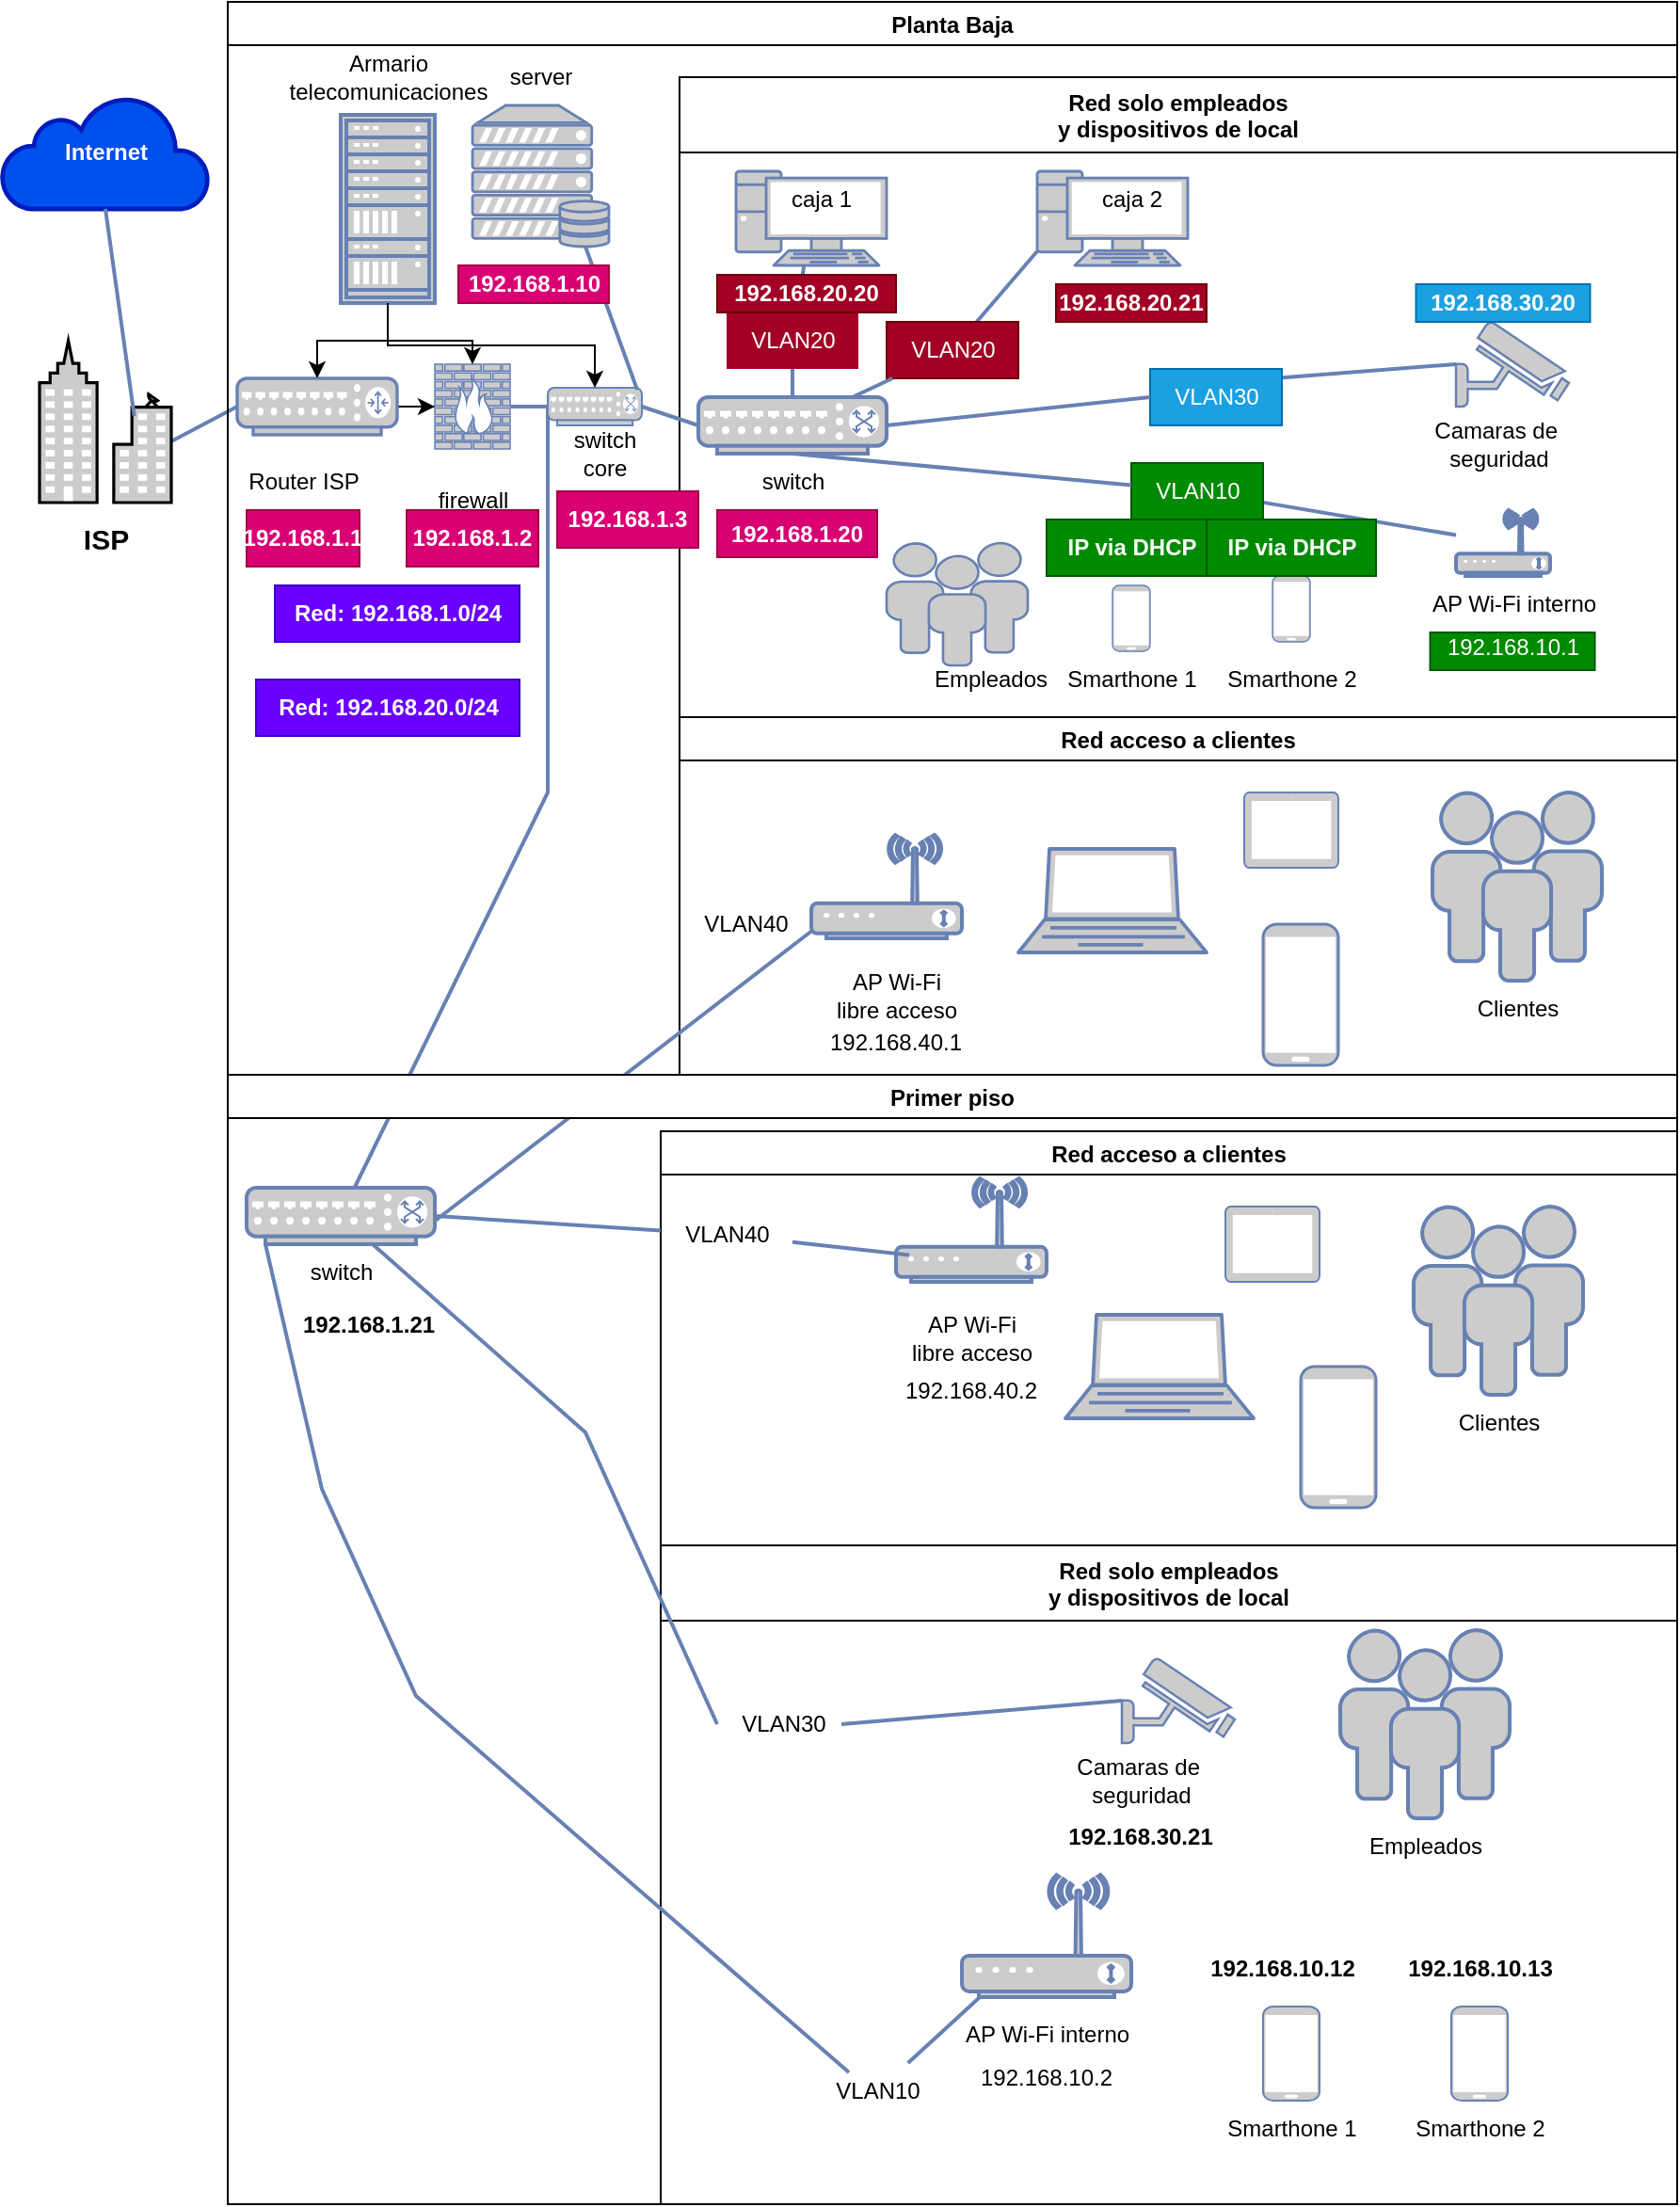 <mxfile version="27.1.4">
  <diagram name="Page-1" id="80d4a630-b321-0f5e-ff81-c5a36ef4752d">
    <mxGraphModel dx="872" dy="1315" grid="1" gridSize="10" guides="1" tooltips="1" connect="1" arrows="1" fold="1" page="1" pageScale="1" pageWidth="1100" pageHeight="850" background="none" math="0" shadow="0">
      <root>
        <mxCell id="0" />
        <mxCell id="1" parent="0" />
        <mxCell id="5c82df7aa0dc6260-24" style="edgeStyle=none;rounded=0;html=1;labelBackgroundColor=none;endArrow=none;strokeColor=#6881B3;strokeWidth=2;fontFamily=Verdana;fontSize=28;fontColor=#0066CC;exitX=0.986;exitY=0.628;exitDx=0;exitDy=0;exitPerimeter=0;entryX=0;entryY=0.5;entryDx=0;entryDy=0;entryPerimeter=0;" parent="1" source="5c82df7aa0dc6260-22" target="ujHQRO3X1-FNZ4XKkL28-7" edge="1">
          <mxGeometry relative="1" as="geometry">
            <mxPoint x="920" y="104" as="targetPoint" />
          </mxGeometry>
        </mxCell>
        <mxCell id="5c82df7aa0dc6260-22" value="" style="fontColor=#0066CC;verticalAlign=top;verticalLabelPosition=bottom;labelPosition=center;align=center;html=1;fillColor=#CCCCCC;strokeColor=#000000;gradientColor=none;gradientDirection=north;strokeWidth=2;shape=mxgraph.networks.business_center;rounded=1;shadow=0;comic=0;labelBackgroundColor=none;" parent="1" vertex="1">
          <mxGeometry x="780" y="50" width="70" height="86" as="geometry" />
        </mxCell>
        <mxCell id="ujHQRO3X1-FNZ4XKkL28-2" value="&lt;b&gt;Internet&lt;/b&gt;" style="html=1;outlineConnect=0;fillColor=#0050ef;strokeColor=#001DBC;gradientDirection=north;strokeWidth=2;shape=mxgraph.networks.cloud;fontColor=#ffffff;" parent="1" vertex="1">
          <mxGeometry x="760" y="-80" width="110" height="60" as="geometry" />
        </mxCell>
        <mxCell id="ujHQRO3X1-FNZ4XKkL28-4" value="&lt;b&gt;ISP&lt;/b&gt;" style="text;html=1;align=center;verticalAlign=middle;resizable=0;points=[];autosize=1;strokeColor=none;fillColor=none;fontSize=15;" parent="1" vertex="1">
          <mxGeometry x="790" y="140" width="50" height="30" as="geometry" />
        </mxCell>
        <mxCell id="ujHQRO3X1-FNZ4XKkL28-6" value="Planta Baja" style="swimlane;" parent="1" vertex="1">
          <mxGeometry x="880" y="-130" width="770" height="1170" as="geometry">
            <mxRectangle x="925" y="10" width="90" height="30" as="alternateBounds" />
          </mxGeometry>
        </mxCell>
        <mxCell id="ujHQRO3X1-FNZ4XKkL28-16" value="" style="edgeStyle=orthogonalEdgeStyle;rounded=0;orthogonalLoop=1;jettySize=auto;html=1;" parent="ujHQRO3X1-FNZ4XKkL28-6" source="ujHQRO3X1-FNZ4XKkL28-7" target="ujHQRO3X1-FNZ4XKkL28-15" edge="1">
          <mxGeometry relative="1" as="geometry" />
        </mxCell>
        <mxCell id="ujHQRO3X1-FNZ4XKkL28-7" value="" style="fontColor=#0066CC;verticalAlign=top;verticalLabelPosition=bottom;labelPosition=center;align=center;html=1;outlineConnect=0;fillColor=#CCCCCC;strokeColor=#6881B3;gradientColor=none;gradientDirection=north;strokeWidth=2;shape=mxgraph.networks.router;" parent="ujHQRO3X1-FNZ4XKkL28-6" vertex="1">
          <mxGeometry x="5" y="200" width="85" height="30" as="geometry" />
        </mxCell>
        <mxCell id="ujHQRO3X1-FNZ4XKkL28-8" value="Router ISP" style="text;html=1;align=center;verticalAlign=middle;resizable=0;points=[];autosize=1;strokeColor=none;fillColor=none;" parent="ujHQRO3X1-FNZ4XKkL28-6" vertex="1">
          <mxGeometry y="240" width="80" height="30" as="geometry" />
        </mxCell>
        <mxCell id="ujHQRO3X1-FNZ4XKkL28-12" value="" style="edgeStyle=orthogonalEdgeStyle;rounded=0;orthogonalLoop=1;jettySize=auto;html=1;" parent="ujHQRO3X1-FNZ4XKkL28-6" source="ujHQRO3X1-FNZ4XKkL28-9" target="ujHQRO3X1-FNZ4XKkL28-7" edge="1">
          <mxGeometry relative="1" as="geometry" />
        </mxCell>
        <mxCell id="ujHQRO3X1-FNZ4XKkL28-9" value="" style="fontColor=#0066CC;verticalAlign=top;verticalLabelPosition=bottom;labelPosition=center;align=center;html=1;outlineConnect=0;fillColor=#CCCCCC;strokeColor=#6881B3;gradientColor=none;gradientDirection=north;strokeWidth=2;shape=mxgraph.networks.rack;" parent="ujHQRO3X1-FNZ4XKkL28-6" vertex="1">
          <mxGeometry x="60" y="60" width="50" height="100" as="geometry" />
        </mxCell>
        <mxCell id="ujHQRO3X1-FNZ4XKkL28-13" value="Armario &lt;br&gt;telecomunicaciones" style="text;html=1;align=center;verticalAlign=middle;resizable=0;points=[];autosize=1;strokeColor=none;fillColor=none;" parent="ujHQRO3X1-FNZ4XKkL28-6" vertex="1">
          <mxGeometry x="20" y="20" width="130" height="40" as="geometry" />
        </mxCell>
        <mxCell id="ujHQRO3X1-FNZ4XKkL28-15" value="" style="fontColor=#0066CC;verticalAlign=top;verticalLabelPosition=bottom;labelPosition=center;align=center;html=1;outlineConnect=0;fillColor=#CCCCCC;strokeColor=#6881B3;gradientColor=none;gradientDirection=north;strokeWidth=2;shape=mxgraph.networks.firewall;" parent="ujHQRO3X1-FNZ4XKkL28-6" vertex="1">
          <mxGeometry x="110" y="192.5" width="40" height="45" as="geometry" />
        </mxCell>
        <mxCell id="ujHQRO3X1-FNZ4XKkL28-18" value="firewall" style="text;html=1;align=center;verticalAlign=middle;resizable=0;points=[];autosize=1;strokeColor=none;fillColor=none;" parent="ujHQRO3X1-FNZ4XKkL28-6" vertex="1">
          <mxGeometry x="100" y="250" width="60" height="30" as="geometry" />
        </mxCell>
        <mxCell id="ujHQRO3X1-FNZ4XKkL28-22" value="Red solo empleados &#xa;y dispositivos de local" style="swimlane;startSize=40;" parent="ujHQRO3X1-FNZ4XKkL28-6" vertex="1">
          <mxGeometry x="240" y="40" width="530" height="540" as="geometry" />
        </mxCell>
        <mxCell id="ujHQRO3X1-FNZ4XKkL28-42" value="" style="fontColor=#0066CC;verticalAlign=top;verticalLabelPosition=bottom;labelPosition=center;align=center;html=1;outlineConnect=0;fillColor=#CCCCCC;strokeColor=#6881B3;gradientColor=none;gradientDirection=north;strokeWidth=2;shape=mxgraph.networks.mobile;" parent="ujHQRO3X1-FNZ4XKkL28-22" vertex="1">
          <mxGeometry x="230" y="270" width="20" height="35" as="geometry" />
        </mxCell>
        <mxCell id="ujHQRO3X1-FNZ4XKkL28-43" value="" style="fontColor=#0066CC;verticalAlign=top;verticalLabelPosition=bottom;labelPosition=center;align=center;html=1;outlineConnect=0;fillColor=#CCCCCC;strokeColor=#6881B3;gradientColor=none;gradientDirection=north;strokeWidth=2;shape=mxgraph.networks.mobile;" parent="ujHQRO3X1-FNZ4XKkL28-22" vertex="1">
          <mxGeometry x="315" y="265" width="20" height="35" as="geometry" />
        </mxCell>
        <mxCell id="ujHQRO3X1-FNZ4XKkL28-46" value="" style="fontColor=#0066CC;verticalAlign=top;verticalLabelPosition=bottom;labelPosition=center;align=center;html=1;outlineConnect=0;fillColor=#CCCCCC;strokeColor=#6881B3;gradientColor=none;gradientDirection=north;strokeWidth=2;shape=mxgraph.networks.security_camera;" parent="ujHQRO3X1-FNZ4XKkL28-22" vertex="1">
          <mxGeometry x="412.5" y="130" width="60" height="45" as="geometry" />
        </mxCell>
        <mxCell id="ujHQRO3X1-FNZ4XKkL28-50" value="Camaras de&amp;nbsp;&lt;br&gt;seguridad" style="text;html=1;align=center;verticalAlign=middle;resizable=0;points=[];autosize=1;strokeColor=none;fillColor=none;" parent="ujHQRO3X1-FNZ4XKkL28-22" vertex="1">
          <mxGeometry x="390" y="175" width="90" height="40" as="geometry" />
        </mxCell>
        <mxCell id="ujHQRO3X1-FNZ4XKkL28-51" value="AP Wi-Fi interno" style="text;html=1;align=center;verticalAlign=middle;resizable=0;points=[];autosize=1;strokeColor=none;fillColor=none;" parent="ujHQRO3X1-FNZ4XKkL28-22" vertex="1">
          <mxGeometry x="387.5" y="265" width="110" height="30" as="geometry" />
        </mxCell>
        <mxCell id="ujHQRO3X1-FNZ4XKkL28-19" value="" style="fontColor=#0066CC;verticalAlign=top;verticalLabelPosition=bottom;labelPosition=center;align=center;html=1;outlineConnect=0;fillColor=#CCCCCC;strokeColor=#6881B3;gradientColor=none;gradientDirection=north;strokeWidth=2;shape=mxgraph.networks.switch;" parent="ujHQRO3X1-FNZ4XKkL28-22" vertex="1">
          <mxGeometry x="10" y="170" width="100" height="30" as="geometry" />
        </mxCell>
        <mxCell id="ujHQRO3X1-FNZ4XKkL28-33" value="" style="fontColor=#0066CC;verticalAlign=top;verticalLabelPosition=bottom;labelPosition=center;align=center;html=1;outlineConnect=0;fillColor=#CCCCCC;strokeColor=#6881B3;gradientColor=none;gradientDirection=north;strokeWidth=2;shape=mxgraph.networks.pc;" parent="ujHQRO3X1-FNZ4XKkL28-22" vertex="1">
          <mxGeometry x="30" y="50" width="80" height="50" as="geometry" />
        </mxCell>
        <mxCell id="ujHQRO3X1-FNZ4XKkL28-35" style="edgeStyle=none;rounded=0;html=1;labelBackgroundColor=none;endArrow=none;strokeColor=#6881B3;strokeWidth=2;fontFamily=Verdana;fontSize=28;fontColor=#0066CC;" parent="ujHQRO3X1-FNZ4XKkL28-22" source="ujHQRO3X1-FNZ4XKkL28-81" target="ujHQRO3X1-FNZ4XKkL28-33" edge="1">
          <mxGeometry relative="1" as="geometry">
            <mxPoint x="-450" y="309" as="sourcePoint" />
            <mxPoint x="-354" y="230" as="targetPoint" />
          </mxGeometry>
        </mxCell>
        <mxCell id="ujHQRO3X1-FNZ4XKkL28-38" value="caja 1" style="text;html=1;align=center;verticalAlign=middle;resizable=0;points=[];autosize=1;strokeColor=none;fillColor=none;" parent="ujHQRO3X1-FNZ4XKkL28-22" vertex="1">
          <mxGeometry x="45" y="50" width="60" height="30" as="geometry" />
        </mxCell>
        <mxCell id="ujHQRO3X1-FNZ4XKkL28-39" value="" style="fontColor=#0066CC;verticalAlign=top;verticalLabelPosition=bottom;labelPosition=center;align=center;html=1;outlineConnect=0;fillColor=#CCCCCC;strokeColor=#6881B3;gradientColor=none;gradientDirection=north;strokeWidth=2;shape=mxgraph.networks.pc;" parent="ujHQRO3X1-FNZ4XKkL28-22" vertex="1">
          <mxGeometry x="190" y="50" width="80" height="50" as="geometry" />
        </mxCell>
        <mxCell id="ujHQRO3X1-FNZ4XKkL28-41" style="edgeStyle=none;rounded=0;html=1;labelBackgroundColor=none;endArrow=none;strokeColor=#6881B3;strokeWidth=2;fontFamily=Verdana;fontSize=28;fontColor=#0066CC;entryX=0;entryY=0.85;entryDx=0;entryDy=0;entryPerimeter=0;" parent="ujHQRO3X1-FNZ4XKkL28-22" source="ujHQRO3X1-FNZ4XKkL28-83" target="ujHQRO3X1-FNZ4XKkL28-39" edge="1">
          <mxGeometry relative="1" as="geometry">
            <mxPoint x="200" y="130" as="sourcePoint" />
            <mxPoint x="204" y="80" as="targetPoint" />
          </mxGeometry>
        </mxCell>
        <mxCell id="ujHQRO3X1-FNZ4XKkL28-40" value="caja 2" style="text;html=1;align=center;verticalAlign=middle;resizable=0;points=[];autosize=1;strokeColor=none;fillColor=none;" parent="ujHQRO3X1-FNZ4XKkL28-22" vertex="1">
          <mxGeometry x="210" y="50" width="60" height="30" as="geometry" />
        </mxCell>
        <mxCell id="ujHQRO3X1-FNZ4XKkL28-47" style="edgeStyle=none;rounded=0;html=1;labelBackgroundColor=none;endArrow=none;strokeColor=#6881B3;strokeWidth=2;fontFamily=Verdana;fontSize=28;fontColor=#0066CC;exitX=0.938;exitY=0.165;exitDx=0;exitDy=0;exitPerimeter=0;entryX=0;entryY=0.5;entryDx=0;entryDy=0;entryPerimeter=0;" parent="ujHQRO3X1-FNZ4XKkL28-22" source="ujHQRO3X1-FNZ4XKkL28-87" target="ujHQRO3X1-FNZ4XKkL28-46" edge="1">
          <mxGeometry relative="1" as="geometry">
            <mxPoint x="220" y="190" as="sourcePoint" />
            <mxPoint x="370" y="187.5" as="targetPoint" />
          </mxGeometry>
        </mxCell>
        <mxCell id="ujHQRO3X1-FNZ4XKkL28-36" value="" style="fontColor=#0066CC;verticalAlign=top;verticalLabelPosition=bottom;labelPosition=center;align=center;html=1;outlineConnect=0;fillColor=#CCCCCC;strokeColor=#6881B3;gradientColor=none;gradientDirection=north;strokeWidth=2;shape=mxgraph.networks.wireless_modem;" parent="ujHQRO3X1-FNZ4XKkL28-22" vertex="1">
          <mxGeometry x="412.5" y="230" width="50" height="35" as="geometry" />
        </mxCell>
        <mxCell id="ujHQRO3X1-FNZ4XKkL28-37" style="edgeStyle=none;rounded=0;html=1;labelBackgroundColor=none;endArrow=none;strokeColor=#6881B3;strokeWidth=2;fontFamily=Verdana;fontSize=28;fontColor=#0066CC;" parent="ujHQRO3X1-FNZ4XKkL28-22" source="ujHQRO3X1-FNZ4XKkL28-89" target="ujHQRO3X1-FNZ4XKkL28-36" edge="1">
          <mxGeometry relative="1" as="geometry">
            <mxPoint x="210" y="140" as="sourcePoint" />
            <mxPoint x="310" y="190" as="targetPoint" />
          </mxGeometry>
        </mxCell>
        <mxCell id="ujHQRO3X1-FNZ4XKkL28-21" value="switch" style="text;html=1;align=center;verticalAlign=middle;resizable=0;points=[];autosize=1;strokeColor=none;fillColor=none;" parent="ujHQRO3X1-FNZ4XKkL28-22" vertex="1">
          <mxGeometry x="30" y="200" width="60" height="30" as="geometry" />
        </mxCell>
        <mxCell id="ujHQRO3X1-FNZ4XKkL28-54" value="Smarthone 1" style="text;html=1;align=center;verticalAlign=middle;resizable=0;points=[];autosize=1;strokeColor=none;fillColor=none;" parent="ujHQRO3X1-FNZ4XKkL28-22" vertex="1">
          <mxGeometry x="195" y="305" width="90" height="30" as="geometry" />
        </mxCell>
        <mxCell id="ujHQRO3X1-FNZ4XKkL28-55" value="Smarthone 2" style="text;html=1;align=center;verticalAlign=middle;resizable=0;points=[];autosize=1;strokeColor=none;fillColor=none;" parent="ujHQRO3X1-FNZ4XKkL28-22" vertex="1">
          <mxGeometry x="280" y="305" width="90" height="30" as="geometry" />
        </mxCell>
        <mxCell id="ujHQRO3X1-FNZ4XKkL28-57" value="Red acceso a clientes" style="swimlane;" parent="ujHQRO3X1-FNZ4XKkL28-22" vertex="1">
          <mxGeometry y="340" width="530" height="200" as="geometry" />
        </mxCell>
        <mxCell id="ujHQRO3X1-FNZ4XKkL28-59" value="AP Wi-Fi &lt;br&gt;libre acceso" style="text;html=1;align=center;verticalAlign=middle;resizable=0;points=[];autosize=1;strokeColor=none;fillColor=none;" parent="ujHQRO3X1-FNZ4XKkL28-57" vertex="1">
          <mxGeometry x="70" y="127.5" width="90" height="40" as="geometry" />
        </mxCell>
        <mxCell id="ujHQRO3X1-FNZ4XKkL28-61" value="" style="fontColor=#0066CC;verticalAlign=top;verticalLabelPosition=bottom;labelPosition=center;align=center;html=1;outlineConnect=0;fillColor=#CCCCCC;strokeColor=#6881B3;gradientColor=none;gradientDirection=north;strokeWidth=2;shape=mxgraph.networks.users;" parent="ujHQRO3X1-FNZ4XKkL28-57" vertex="1">
          <mxGeometry x="400" y="40" width="90" height="100" as="geometry" />
        </mxCell>
        <mxCell id="ujHQRO3X1-FNZ4XKkL28-62" value="" style="fontColor=#0066CC;verticalAlign=top;verticalLabelPosition=bottom;labelPosition=center;align=center;html=1;outlineConnect=0;fillColor=#CCCCCC;strokeColor=#6881B3;gradientColor=none;gradientDirection=north;strokeWidth=2;shape=mxgraph.networks.tablet;" parent="ujHQRO3X1-FNZ4XKkL28-57" vertex="1">
          <mxGeometry x="300" y="40" width="50" height="40" as="geometry" />
        </mxCell>
        <mxCell id="ujHQRO3X1-FNZ4XKkL28-63" value="" style="fontColor=#0066CC;verticalAlign=top;verticalLabelPosition=bottom;labelPosition=center;align=center;html=1;outlineConnect=0;fillColor=#CCCCCC;strokeColor=#6881B3;gradientColor=none;gradientDirection=north;strokeWidth=2;shape=mxgraph.networks.mobile;" parent="ujHQRO3X1-FNZ4XKkL28-57" vertex="1">
          <mxGeometry x="310" y="110" width="40" height="75" as="geometry" />
        </mxCell>
        <mxCell id="ujHQRO3X1-FNZ4XKkL28-64" value="" style="fontColor=#0066CC;verticalAlign=top;verticalLabelPosition=bottom;labelPosition=center;align=center;html=1;outlineConnect=0;fillColor=#CCCCCC;strokeColor=#6881B3;gradientColor=none;gradientDirection=north;strokeWidth=2;shape=mxgraph.networks.laptop;" parent="ujHQRO3X1-FNZ4XKkL28-57" vertex="1">
          <mxGeometry x="180" y="70" width="100" height="55" as="geometry" />
        </mxCell>
        <mxCell id="ujHQRO3X1-FNZ4XKkL28-56" value="" style="fontColor=#0066CC;verticalAlign=top;verticalLabelPosition=bottom;labelPosition=center;align=center;html=1;outlineConnect=0;fillColor=#CCCCCC;strokeColor=#6881B3;gradientColor=none;gradientDirection=north;strokeWidth=2;shape=mxgraph.networks.wireless_modem;" parent="ujHQRO3X1-FNZ4XKkL28-57" vertex="1">
          <mxGeometry x="70" y="62.5" width="80" height="55" as="geometry" />
        </mxCell>
        <mxCell id="ujHQRO3X1-FNZ4XKkL28-91" value="VLAN40" style="text;html=1;align=center;verticalAlign=middle;resizable=0;points=[];autosize=1;strokeColor=none;fillColor=none;" parent="ujHQRO3X1-FNZ4XKkL28-57" vertex="1">
          <mxGeometry y="95" width="70" height="30" as="geometry" />
        </mxCell>
        <mxCell id="ujHQRO3X1-FNZ4XKkL28-69" style="edgeStyle=none;rounded=0;html=1;labelBackgroundColor=none;endArrow=none;strokeColor=#6881B3;strokeWidth=2;fontFamily=Verdana;fontSize=28;fontColor=#0066CC;entryX=0.95;entryY=0.05;entryDx=0;entryDy=0;entryPerimeter=0;exitX=0;exitY=0.727;exitDx=0;exitDy=0;exitPerimeter=0;" parent="ujHQRO3X1-FNZ4XKkL28-57" edge="1">
          <mxGeometry relative="1" as="geometry">
            <mxPoint x="70" y="113.745" as="sourcePoint" />
            <mxPoint x="-135" y="271.5" as="targetPoint" />
          </mxGeometry>
        </mxCell>
        <mxCell id="ujHQRO3X1-FNZ4XKkL28-138" value="Clientes" style="text;html=1;align=center;verticalAlign=middle;resizable=0;points=[];autosize=1;strokeColor=none;fillColor=none;" parent="ujHQRO3X1-FNZ4XKkL28-57" vertex="1">
          <mxGeometry x="410" y="140" width="70" height="30" as="geometry" />
        </mxCell>
        <mxCell id="_eR_5CfjD1vUc8YQEsAN-20" value="&lt;table&gt;&lt;tbody&gt;&lt;tr&gt;&lt;td&gt;192.168.40.1&lt;/td&gt;&lt;/tr&gt;&lt;tr&gt;&lt;td&gt;&lt;/td&gt;&lt;/tr&gt;&lt;/tbody&gt;&lt;/table&gt;" style="text;html=1;align=center;verticalAlign=middle;whiteSpace=wrap;rounded=0;" parent="ujHQRO3X1-FNZ4XKkL28-57" vertex="1">
          <mxGeometry x="95" y="165" width="40" height="20" as="geometry" />
        </mxCell>
        <mxCell id="ujHQRO3X1-FNZ4XKkL28-81" value="VLAN20" style="text;html=1;align=center;verticalAlign=middle;resizable=0;points=[];autosize=1;strokeColor=none;fillColor=light-dark(#A20025,#B266FF);fontColor=#ffffff;gradientColor=none;" parent="ujHQRO3X1-FNZ4XKkL28-22" vertex="1">
          <mxGeometry x="25" y="125" width="70" height="30" as="geometry" />
        </mxCell>
        <mxCell id="ujHQRO3X1-FNZ4XKkL28-82" value="" style="edgeStyle=none;rounded=0;html=1;labelBackgroundColor=none;endArrow=none;strokeColor=#6881B3;strokeWidth=2;fontFamily=Verdana;fontSize=28;fontColor=#0066CC;" parent="ujHQRO3X1-FNZ4XKkL28-22" source="ujHQRO3X1-FNZ4XKkL28-19" target="ujHQRO3X1-FNZ4XKkL28-81" edge="1">
          <mxGeometry relative="1" as="geometry">
            <mxPoint x="1181" y="90" as="sourcePoint" />
            <mxPoint x="1188" y="20" as="targetPoint" />
          </mxGeometry>
        </mxCell>
        <mxCell id="ujHQRO3X1-FNZ4XKkL28-83" value="VLAN20" style="text;html=1;align=center;verticalAlign=middle;resizable=0;points=[];autosize=1;strokeColor=#6F0000;fillColor=light-dark(#A20025,#B266FF);fontColor=#ffffff;" parent="ujHQRO3X1-FNZ4XKkL28-22" vertex="1">
          <mxGeometry x="110" y="130" width="70" height="30" as="geometry" />
        </mxCell>
        <mxCell id="ujHQRO3X1-FNZ4XKkL28-84" value="" style="edgeStyle=none;rounded=0;html=1;labelBackgroundColor=none;endArrow=none;strokeColor=#6881B3;strokeWidth=2;fontFamily=Verdana;fontSize=28;fontColor=#0066CC;" parent="ujHQRO3X1-FNZ4XKkL28-22" source="ujHQRO3X1-FNZ4XKkL28-19" target="ujHQRO3X1-FNZ4XKkL28-83" edge="1">
          <mxGeometry relative="1" as="geometry">
            <mxPoint x="1201" y="90" as="sourcePoint" />
            <mxPoint x="1310" y="13" as="targetPoint" />
          </mxGeometry>
        </mxCell>
        <mxCell id="ujHQRO3X1-FNZ4XKkL28-87" value="VLAN30" style="text;html=1;align=center;verticalAlign=middle;resizable=0;points=[];autosize=1;strokeColor=#006EAF;fillColor=#1ba1e2;fontColor=#ffffff;" parent="ujHQRO3X1-FNZ4XKkL28-22" vertex="1">
          <mxGeometry x="250" y="155" width="70" height="30" as="geometry" />
        </mxCell>
        <mxCell id="ujHQRO3X1-FNZ4XKkL28-88" value="" style="edgeStyle=none;rounded=0;html=1;labelBackgroundColor=none;endArrow=none;strokeColor=#6881B3;strokeWidth=2;fontFamily=Verdana;fontSize=28;fontColor=#0066CC;exitX=1;exitY=0.5;exitDx=0;exitDy=0;exitPerimeter=0;entryX=0;entryY=0.5;entryDx=0;entryDy=0;entryPerimeter=0;" parent="ujHQRO3X1-FNZ4XKkL28-22" source="ujHQRO3X1-FNZ4XKkL28-19" target="ujHQRO3X1-FNZ4XKkL28-87" edge="1">
          <mxGeometry relative="1" as="geometry">
            <mxPoint x="1230" y="105" as="sourcePoint" />
            <mxPoint x="1533" y="73" as="targetPoint" />
          </mxGeometry>
        </mxCell>
        <mxCell id="ujHQRO3X1-FNZ4XKkL28-89" value="VLAN10" style="text;html=1;align=center;verticalAlign=middle;resizable=0;points=[];autosize=1;strokeColor=#005700;fillColor=#008a00;fontColor=#ffffff;" parent="ujHQRO3X1-FNZ4XKkL28-22" vertex="1">
          <mxGeometry x="240" y="205" width="70" height="30" as="geometry" />
        </mxCell>
        <mxCell id="ujHQRO3X1-FNZ4XKkL28-90" value="" style="edgeStyle=none;rounded=0;html=1;labelBackgroundColor=none;endArrow=none;strokeColor=#6881B3;strokeWidth=2;fontFamily=Verdana;fontSize=28;fontColor=#0066CC;exitX=0.5;exitY=1;exitDx=0;exitDy=0;exitPerimeter=0;" parent="ujHQRO3X1-FNZ4XKkL28-22" source="ujHQRO3X1-FNZ4XKkL28-19" target="ujHQRO3X1-FNZ4XKkL28-89" edge="1">
          <mxGeometry relative="1" as="geometry">
            <mxPoint x="1180" y="120" as="sourcePoint" />
            <mxPoint x="1533" y="164" as="targetPoint" />
          </mxGeometry>
        </mxCell>
        <mxCell id="ujHQRO3X1-FNZ4XKkL28-142" value="Empleados" style="text;html=1;align=center;verticalAlign=middle;resizable=0;points=[];autosize=1;strokeColor=none;fillColor=none;" parent="ujHQRO3X1-FNZ4XKkL28-22" vertex="1">
          <mxGeometry x="125" y="305" width="80" height="30" as="geometry" />
        </mxCell>
        <mxCell id="ujHQRO3X1-FNZ4XKkL28-143" value="" style="fontColor=#0066CC;verticalAlign=top;verticalLabelPosition=bottom;labelPosition=center;align=center;html=1;outlineConnect=0;fillColor=#CCCCCC;strokeColor=#6881B3;gradientColor=none;gradientDirection=north;strokeWidth=2;shape=mxgraph.networks.users;" parent="ujHQRO3X1-FNZ4XKkL28-22" vertex="1">
          <mxGeometry x="110" y="247.5" width="75" height="65" as="geometry" />
        </mxCell>
        <mxCell id="_eR_5CfjD1vUc8YQEsAN-7" value="&lt;b&gt;192.168.20.20&lt;/b&gt;" style="text;html=1;align=center;verticalAlign=middle;whiteSpace=wrap;rounded=0;fillColor=light-dark(#A20025,#B266FF);fontColor=#ffffff;strokeColor=#6F0000;gradientColor=none;" parent="ujHQRO3X1-FNZ4XKkL28-22" vertex="1">
          <mxGeometry x="20" y="105" width="95" height="20" as="geometry" />
        </mxCell>
        <mxCell id="_eR_5CfjD1vUc8YQEsAN-8" value="&lt;b&gt;192.168.20.21&lt;/b&gt;" style="text;html=1;align=center;verticalAlign=middle;whiteSpace=wrap;rounded=0;fillColor=light-dark(#A20025,#B266FF);fontColor=#ffffff;strokeColor=#6F0000;" parent="ujHQRO3X1-FNZ4XKkL28-22" vertex="1">
          <mxGeometry x="200" y="110" width="80" height="20" as="geometry" />
        </mxCell>
        <mxCell id="_eR_5CfjD1vUc8YQEsAN-9" value="&lt;b&gt;192.168.1.20&lt;/b&gt;" style="text;html=1;align=center;verticalAlign=middle;whiteSpace=wrap;rounded=0;fillColor=#d80073;fontColor=#ffffff;strokeColor=#A50040;" parent="ujHQRO3X1-FNZ4XKkL28-22" vertex="1">
          <mxGeometry x="20" y="230" width="85" height="25" as="geometry" />
        </mxCell>
        <mxCell id="_eR_5CfjD1vUc8YQEsAN-11" value="&lt;b&gt;192.168.30.20&lt;/b&gt;" style="text;html=1;align=center;verticalAlign=middle;whiteSpace=wrap;rounded=0;fillColor=#1ba1e2;fontColor=#ffffff;strokeColor=#006EAF;" parent="ujHQRO3X1-FNZ4XKkL28-22" vertex="1">
          <mxGeometry x="391.25" y="110" width="92.5" height="20" as="geometry" />
        </mxCell>
        <mxCell id="_eR_5CfjD1vUc8YQEsAN-14" value="&lt;table&gt;&lt;tbody&gt;&lt;tr&gt;&lt;td&gt;192.168.10.1&lt;/td&gt;&lt;/tr&gt;&lt;tr&gt;&lt;td&gt;&lt;/td&gt;&lt;/tr&gt;&lt;/tbody&gt;&lt;/table&gt;" style="text;html=1;align=center;verticalAlign=middle;whiteSpace=wrap;rounded=0;fillColor=#008a00;fontColor=#ffffff;strokeColor=#005700;" parent="ujHQRO3X1-FNZ4XKkL28-22" vertex="1">
          <mxGeometry x="398.75" y="295" width="87.5" height="20" as="geometry" />
        </mxCell>
        <mxCell id="_eR_5CfjD1vUc8YQEsAN-12" value="&lt;b style=&quot;--tw-scale-x: 1; --tw-scale-y: 1; --tw-pan-x: ; --tw-pan-y: ; --tw-pinch-zoom: ; --tw-scroll-snap-strictness: proximity; --tw-ordinal: ; --tw-slashed-zero: ; --tw-numeric-figure: ; --tw-numeric-spacing: ; --tw-numeric-fraction: ; --tw-ring-inset: ; --tw-ring-offset-width: 0px; --tw-ring-offset-color: light-dark(#fff, #000000); --tw-ring-color: rgb(59 130 246 / .5); --tw-ring-offset-shadow: 0 0 #0000; --tw-ring-shadow: 0 0 #0000; --tw-shadow: 0 0 #0000; --tw-shadow-colored: 0 0 #0000; --tw-blur: ; --tw-brightness: ; --tw-contrast: ; --tw-grayscale: ; --tw-hue-rotate: ; --tw-invert: ; --tw-saturate: ; --tw-sepia: ; --tw-drop-shadow: ; --tw-backdrop-blur: ; --tw-backdrop-brightness: ; --tw-backdrop-contrast: ; --tw-backdrop-grayscale: ; --tw-backdrop-hue-rotate: ; --tw-backdrop-invert: ; --tw-backdrop-opacity: ; --tw-backdrop-saturate: ; --tw-backdrop-sepia: ; text-wrap-mode: wrap;&quot;&gt;IP via DHCP&lt;/b&gt;&lt;br&gt;&lt;table&gt;&lt;/table&gt;" style="text;html=1;align=center;verticalAlign=middle;resizable=0;points=[];autosize=1;strokeColor=#005700;fillColor=#008a00;fontColor=#ffffff;" parent="ujHQRO3X1-FNZ4XKkL28-22" vertex="1">
          <mxGeometry x="195" y="235" width="90" height="30" as="geometry" />
        </mxCell>
        <mxCell id="_eR_5CfjD1vUc8YQEsAN-15" value="&lt;b style=&quot;--tw-scale-x: 1; --tw-scale-y: 1; --tw-pan-x: ; --tw-pan-y: ; --tw-pinch-zoom: ; --tw-scroll-snap-strictness: proximity; --tw-ordinal: ; --tw-slashed-zero: ; --tw-numeric-figure: ; --tw-numeric-spacing: ; --tw-numeric-fraction: ; --tw-ring-inset: ; --tw-ring-offset-width: 0px; --tw-ring-offset-color: light-dark(#fff, #000000); --tw-ring-color: rgb(59 130 246 / .5); --tw-ring-offset-shadow: 0 0 #0000; --tw-ring-shadow: 0 0 #0000; --tw-shadow: 0 0 #0000; --tw-shadow-colored: 0 0 #0000; --tw-blur: ; --tw-brightness: ; --tw-contrast: ; --tw-grayscale: ; --tw-hue-rotate: ; --tw-invert: ; --tw-saturate: ; --tw-sepia: ; --tw-drop-shadow: ; --tw-backdrop-blur: ; --tw-backdrop-brightness: ; --tw-backdrop-contrast: ; --tw-backdrop-grayscale: ; --tw-backdrop-hue-rotate: ; --tw-backdrop-invert: ; --tw-backdrop-opacity: ; --tw-backdrop-saturate: ; --tw-backdrop-sepia: ; text-wrap-mode: wrap;&quot;&gt;IP via DHCP&lt;/b&gt;&lt;br&gt;&lt;table&gt;&lt;/table&gt;" style="text;html=1;align=center;verticalAlign=middle;resizable=0;points=[];autosize=1;strokeColor=#005700;fillColor=#008a00;fontColor=#ffffff;" parent="ujHQRO3X1-FNZ4XKkL28-22" vertex="1">
          <mxGeometry x="280" y="235" width="90" height="30" as="geometry" />
        </mxCell>
        <mxCell id="ujHQRO3X1-FNZ4XKkL28-67" style="edgeStyle=none;rounded=0;html=1;labelBackgroundColor=none;endArrow=none;strokeColor=#6881B3;strokeWidth=2;fontFamily=Verdana;fontSize=28;fontColor=#0066CC;exitX=1;exitY=0.5;exitDx=0;exitDy=0;exitPerimeter=0;entryX=0;entryY=0.5;entryDx=0;entryDy=0;entryPerimeter=0;" parent="ujHQRO3X1-FNZ4XKkL28-6" source="Ij9flRo5yQgYqMYjxoVD-46" target="ujHQRO3X1-FNZ4XKkL28-19" edge="1">
          <mxGeometry relative="1" as="geometry">
            <mxPoint x="310" y="250" as="sourcePoint" />
            <mxPoint x="317" y="180" as="targetPoint" />
          </mxGeometry>
        </mxCell>
        <mxCell id="ujHQRO3X1-FNZ4XKkL28-68" style="edgeStyle=none;rounded=0;html=1;labelBackgroundColor=none;endArrow=none;strokeColor=#6881B3;strokeWidth=2;fontFamily=Verdana;fontSize=28;fontColor=#0066CC;exitX=0;exitY=0.5;exitDx=0;exitDy=0;exitPerimeter=0;" parent="ujHQRO3X1-FNZ4XKkL28-6" source="Ij9flRo5yQgYqMYjxoVD-46" target="ujHQRO3X1-FNZ4XKkL28-66" edge="1">
          <mxGeometry relative="1" as="geometry">
            <mxPoint x="190" y="215" as="sourcePoint" />
            <mxPoint x="280" y="250" as="targetPoint" />
            <Array as="points">
              <mxPoint x="170" y="420" />
            </Array>
          </mxGeometry>
        </mxCell>
        <mxCell id="ujHQRO3X1-FNZ4XKkL28-72" value="Primer piso" style="swimlane;" parent="ujHQRO3X1-FNZ4XKkL28-6" vertex="1">
          <mxGeometry y="570" width="770" height="600" as="geometry" />
        </mxCell>
        <mxCell id="ujHQRO3X1-FNZ4XKkL28-74" value="Red acceso a clientes" style="swimlane;" parent="ujHQRO3X1-FNZ4XKkL28-72" vertex="1">
          <mxGeometry x="230" y="30" width="540" height="220" as="geometry" />
        </mxCell>
        <mxCell id="ujHQRO3X1-FNZ4XKkL28-75" value="AP Wi-Fi &lt;br&gt;libre acceso" style="text;html=1;align=center;verticalAlign=middle;resizable=0;points=[];autosize=1;strokeColor=none;fillColor=none;" parent="ujHQRO3X1-FNZ4XKkL28-74" vertex="1">
          <mxGeometry x="120" y="90" width="90" height="40" as="geometry" />
        </mxCell>
        <mxCell id="ujHQRO3X1-FNZ4XKkL28-76" value="" style="fontColor=#0066CC;verticalAlign=top;verticalLabelPosition=bottom;labelPosition=center;align=center;html=1;outlineConnect=0;fillColor=#CCCCCC;strokeColor=#6881B3;gradientColor=none;gradientDirection=north;strokeWidth=2;shape=mxgraph.networks.users;" parent="ujHQRO3X1-FNZ4XKkL28-74" vertex="1">
          <mxGeometry x="400" y="40" width="90" height="100" as="geometry" />
        </mxCell>
        <mxCell id="ujHQRO3X1-FNZ4XKkL28-77" value="" style="fontColor=#0066CC;verticalAlign=top;verticalLabelPosition=bottom;labelPosition=center;align=center;html=1;outlineConnect=0;fillColor=#CCCCCC;strokeColor=#6881B3;gradientColor=none;gradientDirection=north;strokeWidth=2;shape=mxgraph.networks.tablet;" parent="ujHQRO3X1-FNZ4XKkL28-74" vertex="1">
          <mxGeometry x="300" y="40" width="50" height="40" as="geometry" />
        </mxCell>
        <mxCell id="ujHQRO3X1-FNZ4XKkL28-78" value="" style="fontColor=#0066CC;verticalAlign=top;verticalLabelPosition=bottom;labelPosition=center;align=center;html=1;outlineConnect=0;fillColor=#CCCCCC;strokeColor=#6881B3;gradientColor=none;gradientDirection=north;strokeWidth=2;shape=mxgraph.networks.mobile;" parent="ujHQRO3X1-FNZ4XKkL28-74" vertex="1">
          <mxGeometry x="340" y="125" width="40" height="75" as="geometry" />
        </mxCell>
        <mxCell id="ujHQRO3X1-FNZ4XKkL28-79" value="" style="fontColor=#0066CC;verticalAlign=top;verticalLabelPosition=bottom;labelPosition=center;align=center;html=1;outlineConnect=0;fillColor=#CCCCCC;strokeColor=#6881B3;gradientColor=none;gradientDirection=north;strokeWidth=2;shape=mxgraph.networks.laptop;" parent="ujHQRO3X1-FNZ4XKkL28-74" vertex="1">
          <mxGeometry x="215" y="97.5" width="100" height="55" as="geometry" />
        </mxCell>
        <mxCell id="ujHQRO3X1-FNZ4XKkL28-73" value="" style="fontColor=#0066CC;verticalAlign=top;verticalLabelPosition=bottom;labelPosition=center;align=center;html=1;outlineConnect=0;fillColor=#CCCCCC;strokeColor=#6881B3;gradientColor=none;gradientDirection=north;strokeWidth=2;shape=mxgraph.networks.wireless_modem;" parent="ujHQRO3X1-FNZ4XKkL28-74" vertex="1">
          <mxGeometry x="125" y="25" width="80" height="55" as="geometry" />
        </mxCell>
        <mxCell id="ujHQRO3X1-FNZ4XKkL28-139" value="Clientes" style="text;html=1;align=center;verticalAlign=middle;resizable=0;points=[];autosize=1;strokeColor=none;fillColor=none;" parent="ujHQRO3X1-FNZ4XKkL28-74" vertex="1">
          <mxGeometry x="410" y="140" width="70" height="30" as="geometry" />
        </mxCell>
        <mxCell id="_eR_5CfjD1vUc8YQEsAN-21" value="&lt;table&gt;&lt;tbody&gt;&lt;tr&gt;&lt;td&gt;192.168.40.2&lt;/td&gt;&lt;/tr&gt;&lt;tr&gt;&lt;td&gt;&lt;/td&gt;&lt;/tr&gt;&lt;/tbody&gt;&lt;/table&gt;" style="text;html=1;align=center;verticalAlign=middle;whiteSpace=wrap;rounded=0;" parent="ujHQRO3X1-FNZ4XKkL28-74" vertex="1">
          <mxGeometry x="145" y="130" width="40" height="20" as="geometry" />
        </mxCell>
        <mxCell id="ujHQRO3X1-FNZ4XKkL28-94" value="Red solo empleados &#xa;y dispositivos de local" style="swimlane;startSize=40;" parent="ujHQRO3X1-FNZ4XKkL28-72" vertex="1">
          <mxGeometry x="230" y="250" width="540" height="350" as="geometry" />
        </mxCell>
        <mxCell id="ujHQRO3X1-FNZ4XKkL28-95" value="" style="fontColor=#0066CC;verticalAlign=top;verticalLabelPosition=bottom;labelPosition=center;align=center;html=1;outlineConnect=0;fillColor=#CCCCCC;strokeColor=#6881B3;gradientColor=none;gradientDirection=north;strokeWidth=2;shape=mxgraph.networks.mobile;" parent="ujHQRO3X1-FNZ4XKkL28-94" vertex="1">
          <mxGeometry x="320" y="245" width="30" height="50" as="geometry" />
        </mxCell>
        <mxCell id="ujHQRO3X1-FNZ4XKkL28-96" value="" style="fontColor=#0066CC;verticalAlign=top;verticalLabelPosition=bottom;labelPosition=center;align=center;html=1;outlineConnect=0;fillColor=#CCCCCC;strokeColor=#6881B3;gradientColor=none;gradientDirection=north;strokeWidth=2;shape=mxgraph.networks.mobile;" parent="ujHQRO3X1-FNZ4XKkL28-94" vertex="1">
          <mxGeometry x="420" y="245" width="30" height="50" as="geometry" />
        </mxCell>
        <mxCell id="ujHQRO3X1-FNZ4XKkL28-98" value="" style="fontColor=#0066CC;verticalAlign=top;verticalLabelPosition=bottom;labelPosition=center;align=center;html=1;outlineConnect=0;fillColor=#CCCCCC;strokeColor=#6881B3;gradientColor=none;gradientDirection=north;strokeWidth=2;shape=mxgraph.networks.security_camera;" parent="ujHQRO3X1-FNZ4XKkL28-94" vertex="1">
          <mxGeometry x="245" y="60" width="60" height="45" as="geometry" />
        </mxCell>
        <mxCell id="ujHQRO3X1-FNZ4XKkL28-100" value="Camaras de&amp;nbsp;&lt;br&gt;seguridad" style="text;html=1;align=center;verticalAlign=middle;resizable=0;points=[];autosize=1;strokeColor=none;fillColor=none;" parent="ujHQRO3X1-FNZ4XKkL28-94" vertex="1">
          <mxGeometry x="210" y="105" width="90" height="40" as="geometry" />
        </mxCell>
        <mxCell id="ujHQRO3X1-FNZ4XKkL28-101" value="AP Wi-Fi interno" style="text;html=1;align=center;verticalAlign=middle;resizable=0;points=[];autosize=1;strokeColor=none;fillColor=none;" parent="ujHQRO3X1-FNZ4XKkL28-94" vertex="1">
          <mxGeometry x="150" y="245" width="110" height="30" as="geometry" />
        </mxCell>
        <mxCell id="ujHQRO3X1-FNZ4XKkL28-110" style="edgeStyle=none;rounded=0;html=1;labelBackgroundColor=none;endArrow=none;strokeColor=#6881B3;strokeWidth=2;fontFamily=Verdana;fontSize=28;fontColor=#0066CC;entryX=0;entryY=0.5;entryDx=0;entryDy=0;entryPerimeter=0;" parent="ujHQRO3X1-FNZ4XKkL28-94" target="ujHQRO3X1-FNZ4XKkL28-98" edge="1">
          <mxGeometry relative="1" as="geometry">
            <mxPoint x="96" y="95" as="sourcePoint" />
            <mxPoint x="370" y="187.5" as="targetPoint" />
          </mxGeometry>
        </mxCell>
        <mxCell id="ujHQRO3X1-FNZ4XKkL28-111" value="" style="fontColor=#0066CC;verticalAlign=top;verticalLabelPosition=bottom;labelPosition=center;align=center;html=1;outlineConnect=0;fillColor=#CCCCCC;strokeColor=#6881B3;gradientColor=none;gradientDirection=north;strokeWidth=2;shape=mxgraph.networks.wireless_modem;" parent="ujHQRO3X1-FNZ4XKkL28-94" vertex="1">
          <mxGeometry x="160" y="175" width="90" height="65" as="geometry" />
        </mxCell>
        <mxCell id="ujHQRO3X1-FNZ4XKkL28-112" style="edgeStyle=none;rounded=0;html=1;labelBackgroundColor=none;endArrow=none;strokeColor=#6881B3;strokeWidth=2;fontFamily=Verdana;fontSize=28;fontColor=#0066CC;" parent="ujHQRO3X1-FNZ4XKkL28-94" source="ujHQRO3X1-FNZ4XKkL28-133" target="ujHQRO3X1-FNZ4XKkL28-111" edge="1">
          <mxGeometry relative="1" as="geometry">
            <mxPoint x="210" y="140" as="sourcePoint" />
            <mxPoint x="310" y="190" as="targetPoint" />
          </mxGeometry>
        </mxCell>
        <mxCell id="ujHQRO3X1-FNZ4XKkL28-114" value="Smarthone 1" style="text;html=1;align=center;verticalAlign=middle;resizable=0;points=[];autosize=1;strokeColor=none;fillColor=none;" parent="ujHQRO3X1-FNZ4XKkL28-94" vertex="1">
          <mxGeometry x="290" y="295" width="90" height="30" as="geometry" />
        </mxCell>
        <mxCell id="ujHQRO3X1-FNZ4XKkL28-115" value="Smarthone 2" style="text;html=1;align=center;verticalAlign=middle;resizable=0;points=[];autosize=1;strokeColor=none;fillColor=none;" parent="ujHQRO3X1-FNZ4XKkL28-94" vertex="1">
          <mxGeometry x="390" y="295" width="90" height="30" as="geometry" />
        </mxCell>
        <mxCell id="ujHQRO3X1-FNZ4XKkL28-131" value="VLAN30" style="text;html=1;align=center;verticalAlign=middle;resizable=0;points=[];autosize=1;strokeColor=none;fillColor=none;" parent="ujHQRO3X1-FNZ4XKkL28-94" vertex="1">
          <mxGeometry x="30" y="80" width="70" height="30" as="geometry" />
        </mxCell>
        <mxCell id="ujHQRO3X1-FNZ4XKkL28-133" value="VLAN10" style="text;html=1;align=center;verticalAlign=middle;resizable=0;points=[];autosize=1;strokeColor=none;fillColor=none;" parent="ujHQRO3X1-FNZ4XKkL28-94" vertex="1">
          <mxGeometry x="80" y="275" width="70" height="30" as="geometry" />
        </mxCell>
        <mxCell id="ujHQRO3X1-FNZ4XKkL28-140" value="" style="fontColor=#0066CC;verticalAlign=top;verticalLabelPosition=bottom;labelPosition=center;align=center;html=1;outlineConnect=0;fillColor=#CCCCCC;strokeColor=#6881B3;gradientColor=none;gradientDirection=north;strokeWidth=2;shape=mxgraph.networks.users;" parent="ujHQRO3X1-FNZ4XKkL28-94" vertex="1">
          <mxGeometry x="361" y="45" width="90" height="100" as="geometry" />
        </mxCell>
        <mxCell id="ujHQRO3X1-FNZ4XKkL28-141" value="Empleados" style="text;html=1;align=center;verticalAlign=middle;resizable=0;points=[];autosize=1;strokeColor=none;fillColor=none;" parent="ujHQRO3X1-FNZ4XKkL28-94" vertex="1">
          <mxGeometry x="366" y="145" width="80" height="30" as="geometry" />
        </mxCell>
        <mxCell id="_eR_5CfjD1vUc8YQEsAN-16" value="&lt;table&gt;&lt;tbody&gt;&lt;tr&gt;&lt;td&gt;192.168.10.2&lt;/td&gt;&lt;/tr&gt;&lt;tr&gt;&lt;td&gt;&lt;/td&gt;&lt;/tr&gt;&lt;/tbody&gt;&lt;/table&gt;" style="text;html=1;align=center;verticalAlign=middle;whiteSpace=wrap;rounded=0;" parent="ujHQRO3X1-FNZ4XKkL28-94" vertex="1">
          <mxGeometry x="185" y="275" width="40" height="20" as="geometry" />
        </mxCell>
        <mxCell id="_eR_5CfjD1vUc8YQEsAN-17" value="&lt;b style=&quot;--tw-scale-x: 1; --tw-scale-y: 1; --tw-pan-x: ; --tw-pan-y: ; --tw-pinch-zoom: ; --tw-scroll-snap-strictness: proximity; --tw-ordinal: ; --tw-slashed-zero: ; --tw-numeric-figure: ; --tw-numeric-spacing: ; --tw-numeric-fraction: ; --tw-ring-inset: ; --tw-ring-offset-width: 0px; --tw-ring-offset-color: light-dark(#fff, #000000); --tw-ring-color: rgb(59 130 246 / .5); --tw-ring-offset-shadow: 0 0 #0000; --tw-ring-shadow: 0 0 #0000; --tw-shadow: 0 0 #0000; --tw-shadow-colored: 0 0 #0000; --tw-blur: ; --tw-brightness: ; --tw-contrast: ; --tw-grayscale: ; --tw-hue-rotate: ; --tw-invert: ; --tw-saturate: ; --tw-sepia: ; --tw-drop-shadow: ; --tw-backdrop-blur: ; --tw-backdrop-brightness: ; --tw-backdrop-contrast: ; --tw-backdrop-grayscale: ; --tw-backdrop-hue-rotate: ; --tw-backdrop-invert: ; --tw-backdrop-opacity: ; --tw-backdrop-saturate: ; --tw-backdrop-sepia: ; text-wrap-mode: wrap;&quot;&gt;192.168.10.12&lt;/b&gt;&lt;br&gt;&lt;table&gt;&lt;/table&gt;" style="text;html=1;align=center;verticalAlign=middle;resizable=0;points=[];autosize=1;strokeColor=none;fillColor=none;" parent="ujHQRO3X1-FNZ4XKkL28-94" vertex="1">
          <mxGeometry x="280" y="210" width="100" height="30" as="geometry" />
        </mxCell>
        <mxCell id="_eR_5CfjD1vUc8YQEsAN-18" value="&lt;b style=&quot;--tw-scale-x: 1; --tw-scale-y: 1; --tw-pan-x: ; --tw-pan-y: ; --tw-pinch-zoom: ; --tw-scroll-snap-strictness: proximity; --tw-ordinal: ; --tw-slashed-zero: ; --tw-numeric-figure: ; --tw-numeric-spacing: ; --tw-numeric-fraction: ; --tw-ring-inset: ; --tw-ring-offset-width: 0px; --tw-ring-offset-color: light-dark(#fff, #000000); --tw-ring-color: rgb(59 130 246 / .5); --tw-ring-offset-shadow: 0 0 #0000; --tw-ring-shadow: 0 0 #0000; --tw-shadow: 0 0 #0000; --tw-shadow-colored: 0 0 #0000; --tw-blur: ; --tw-brightness: ; --tw-contrast: ; --tw-grayscale: ; --tw-hue-rotate: ; --tw-invert: ; --tw-saturate: ; --tw-sepia: ; --tw-drop-shadow: ; --tw-backdrop-blur: ; --tw-backdrop-brightness: ; --tw-backdrop-contrast: ; --tw-backdrop-grayscale: ; --tw-backdrop-hue-rotate: ; --tw-backdrop-invert: ; --tw-backdrop-opacity: ; --tw-backdrop-saturate: ; --tw-backdrop-sepia: ; text-wrap-mode: wrap;&quot;&gt;192.168.10.13&lt;/b&gt;&lt;br&gt;&lt;table&gt;&lt;/table&gt;" style="text;html=1;align=center;verticalAlign=middle;resizable=0;points=[];autosize=1;strokeColor=none;fillColor=none;" parent="ujHQRO3X1-FNZ4XKkL28-94" vertex="1">
          <mxGeometry x="385" y="210" width="100" height="30" as="geometry" />
        </mxCell>
        <mxCell id="_eR_5CfjD1vUc8YQEsAN-19" value="&lt;b&gt;192.168.30.21&lt;/b&gt;" style="text;html=1;align=center;verticalAlign=middle;whiteSpace=wrap;rounded=0;" parent="ujHQRO3X1-FNZ4XKkL28-94" vertex="1">
          <mxGeometry x="235" y="145" width="40" height="20" as="geometry" />
        </mxCell>
        <mxCell id="ujHQRO3X1-FNZ4XKkL28-66" value="" style="fontColor=#0066CC;verticalAlign=top;verticalLabelPosition=bottom;labelPosition=center;align=center;html=1;outlineConnect=0;fillColor=#CCCCCC;strokeColor=#6881B3;gradientColor=none;gradientDirection=north;strokeWidth=2;shape=mxgraph.networks.switch;" parent="ujHQRO3X1-FNZ4XKkL28-72" vertex="1">
          <mxGeometry x="10" y="60" width="100" height="30" as="geometry" />
        </mxCell>
        <mxCell id="ujHQRO3X1-FNZ4XKkL28-71" value="switch" style="text;html=1;align=center;verticalAlign=middle;resizable=0;points=[];autosize=1;strokeColor=none;fillColor=none;" parent="ujHQRO3X1-FNZ4XKkL28-72" vertex="1">
          <mxGeometry x="30" y="90" width="60" height="30" as="geometry" />
        </mxCell>
        <mxCell id="ujHQRO3X1-FNZ4XKkL28-132" value="" style="edgeStyle=none;rounded=0;html=1;labelBackgroundColor=none;endArrow=none;strokeColor=#6881B3;strokeWidth=2;fontFamily=Verdana;fontSize=28;fontColor=#0066CC;entryX=0;entryY=0.5;entryDx=0;entryDy=0;entryPerimeter=0;" parent="ujHQRO3X1-FNZ4XKkL28-72" source="ujHQRO3X1-FNZ4XKkL28-66" target="ujHQRO3X1-FNZ4XKkL28-131" edge="1">
          <mxGeometry relative="1" as="geometry">
            <mxPoint x="240" y="430" as="sourcePoint" />
            <mxPoint x="1763" y="323" as="targetPoint" />
            <Array as="points">
              <mxPoint x="190" y="190" />
            </Array>
          </mxGeometry>
        </mxCell>
        <mxCell id="ujHQRO3X1-FNZ4XKkL28-134" value="" style="edgeStyle=none;rounded=0;html=1;labelBackgroundColor=none;endArrow=none;strokeColor=#6881B3;strokeWidth=2;fontFamily=Verdana;fontSize=28;fontColor=#0066CC;exitX=0.1;exitY=1;exitDx=0;exitDy=0;exitPerimeter=0;" parent="ujHQRO3X1-FNZ4XKkL28-72" source="ujHQRO3X1-FNZ4XKkL28-66" edge="1">
          <mxGeometry relative="1" as="geometry">
            <mxPoint x="290" y="450" as="sourcePoint" />
            <mxPoint x="330" y="530" as="targetPoint" />
            <Array as="points">
              <mxPoint x="50" y="220" />
              <mxPoint x="100" y="330" />
            </Array>
          </mxGeometry>
        </mxCell>
        <mxCell id="_eR_5CfjD1vUc8YQEsAN-10" value="&lt;b&gt;192.168.1.21&lt;/b&gt;" style="text;html=1;align=center;verticalAlign=middle;whiteSpace=wrap;rounded=0;" parent="ujHQRO3X1-FNZ4XKkL28-72" vertex="1">
          <mxGeometry x="50" y="120" width="50" height="25" as="geometry" />
        </mxCell>
        <mxCell id="ujHQRO3X1-FNZ4XKkL28-80" style="edgeStyle=none;rounded=0;html=1;labelBackgroundColor=none;endArrow=none;strokeColor=#6881B3;strokeWidth=2;fontFamily=Verdana;fontSize=28;fontColor=#0066CC;entryX=1;entryY=0.5;entryDx=0;entryDy=0;entryPerimeter=0;" parent="ujHQRO3X1-FNZ4XKkL28-6" source="ujHQRO3X1-FNZ4XKkL28-92" target="ujHQRO3X1-FNZ4XKkL28-66" edge="1">
          <mxGeometry relative="1" as="geometry">
            <mxPoint x="189" y="370" as="sourcePoint" />
            <mxPoint x="170" y="595" as="targetPoint" />
          </mxGeometry>
        </mxCell>
        <mxCell id="ujHQRO3X1-FNZ4XKkL28-92" value="VLAN40" style="text;html=1;align=center;verticalAlign=middle;resizable=0;points=[];autosize=1;strokeColor=none;fillColor=none;" parent="ujHQRO3X1-FNZ4XKkL28-6" vertex="1">
          <mxGeometry x="230" y="640" width="70" height="30" as="geometry" />
        </mxCell>
        <mxCell id="ujHQRO3X1-FNZ4XKkL28-93" value="" style="edgeStyle=none;rounded=0;html=1;labelBackgroundColor=none;endArrow=none;strokeColor=#6881B3;strokeWidth=2;fontFamily=Verdana;fontSize=28;fontColor=#0066CC;exitX=0.088;exitY=0.741;exitDx=0;exitDy=0;exitPerimeter=0;" parent="ujHQRO3X1-FNZ4XKkL28-6" source="ujHQRO3X1-FNZ4XKkL28-73" target="ujHQRO3X1-FNZ4XKkL28-92" edge="1">
          <mxGeometry relative="1" as="geometry">
            <mxPoint x="1150" y="590" as="sourcePoint" />
            <mxPoint x="1090" y="360" as="targetPoint" />
          </mxGeometry>
        </mxCell>
        <mxCell id="Ij9flRo5yQgYqMYjxoVD-1" style="edgeStyle=orthogonalEdgeStyle;rounded=0;orthogonalLoop=1;jettySize=auto;html=1;entryX=0.5;entryY=0;entryDx=0;entryDy=0;entryPerimeter=0;" parent="ujHQRO3X1-FNZ4XKkL28-6" source="ujHQRO3X1-FNZ4XKkL28-9" target="ujHQRO3X1-FNZ4XKkL28-15" edge="1">
          <mxGeometry relative="1" as="geometry" />
        </mxCell>
        <mxCell id="Ij9flRo5yQgYqMYjxoVD-47" value="" style="edgeStyle=none;rounded=0;html=1;labelBackgroundColor=none;endArrow=none;strokeColor=#6881B3;strokeWidth=2;fontFamily=Verdana;fontSize=28;fontColor=#0066CC;exitX=1;exitY=0.5;exitDx=0;exitDy=0;exitPerimeter=0;entryX=0;entryY=0.5;entryDx=0;entryDy=0;entryPerimeter=0;" parent="ujHQRO3X1-FNZ4XKkL28-6" source="ujHQRO3X1-FNZ4XKkL28-15" target="Ij9flRo5yQgYqMYjxoVD-46" edge="1">
          <mxGeometry relative="1" as="geometry">
            <mxPoint x="1030" y="105" as="sourcePoint" />
            <mxPoint x="1130" y="105" as="targetPoint" />
          </mxGeometry>
        </mxCell>
        <mxCell id="Ij9flRo5yQgYqMYjxoVD-46" value="" style="fontColor=#0066CC;verticalAlign=top;verticalLabelPosition=bottom;labelPosition=center;align=center;html=1;outlineConnect=0;fillColor=#CCCCCC;strokeColor=#6881B3;gradientColor=none;gradientDirection=north;strokeWidth=2;shape=mxgraph.networks.switch;" parent="ujHQRO3X1-FNZ4XKkL28-6" vertex="1">
          <mxGeometry x="170" y="205" width="50" height="20" as="geometry" />
        </mxCell>
        <mxCell id="Ij9flRo5yQgYqMYjxoVD-49" value="switch&lt;br&gt;core" style="text;html=1;align=center;verticalAlign=middle;resizable=0;points=[];autosize=1;strokeColor=none;fillColor=none;" parent="ujHQRO3X1-FNZ4XKkL28-6" vertex="1">
          <mxGeometry x="170" y="220" width="60" height="40" as="geometry" />
        </mxCell>
        <mxCell id="Ij9flRo5yQgYqMYjxoVD-51" style="edgeStyle=orthogonalEdgeStyle;rounded=0;orthogonalLoop=1;jettySize=auto;html=1;entryX=0.5;entryY=0;entryDx=0;entryDy=0;entryPerimeter=0;exitX=0.5;exitY=1;exitDx=0;exitDy=0;exitPerimeter=0;" parent="ujHQRO3X1-FNZ4XKkL28-6" source="ujHQRO3X1-FNZ4XKkL28-9" target="Ij9flRo5yQgYqMYjxoVD-46" edge="1">
          <mxGeometry relative="1" as="geometry" />
        </mxCell>
        <mxCell id="ujHQRO3X1-FNZ4XKkL28-44" value="" style="fontColor=#0066CC;verticalAlign=top;verticalLabelPosition=bottom;labelPosition=center;align=center;html=1;outlineConnect=0;fillColor=#CCCCCC;strokeColor=#6881B3;gradientColor=none;gradientDirection=north;strokeWidth=2;shape=mxgraph.networks.server_storage;" parent="ujHQRO3X1-FNZ4XKkL28-6" vertex="1">
          <mxGeometry x="130" y="55" width="72.5" height="75" as="geometry" />
        </mxCell>
        <mxCell id="ujHQRO3X1-FNZ4XKkL28-86" value="" style="edgeStyle=none;rounded=0;html=1;labelBackgroundColor=none;endArrow=none;strokeColor=#6881B3;strokeWidth=2;fontFamily=Verdana;fontSize=28;fontColor=#0066CC;exitX=0.95;exitY=0.05;exitDx=0;exitDy=0;exitPerimeter=0;" parent="ujHQRO3X1-FNZ4XKkL28-6" source="Ij9flRo5yQgYqMYjxoVD-46" edge="1">
          <mxGeometry relative="1" as="geometry">
            <mxPoint x="1465" y="122" as="sourcePoint" />
            <mxPoint x="190" y="130" as="targetPoint" />
          </mxGeometry>
        </mxCell>
        <mxCell id="ujHQRO3X1-FNZ4XKkL28-49" value="server" style="text;html=1;align=center;verticalAlign=middle;resizable=0;points=[];autosize=1;strokeColor=none;fillColor=none;" parent="ujHQRO3X1-FNZ4XKkL28-6" vertex="1">
          <mxGeometry x="136.25" y="25" width="60" height="30" as="geometry" />
        </mxCell>
        <mxCell id="_eR_5CfjD1vUc8YQEsAN-1" value="&lt;b&gt;192.168.1.1&lt;/b&gt;" style="text;html=1;align=center;verticalAlign=middle;whiteSpace=wrap;rounded=0;fillColor=#d80073;fontColor=#ffffff;strokeColor=#A50040;" parent="ujHQRO3X1-FNZ4XKkL28-6" vertex="1">
          <mxGeometry x="10" y="270" width="60" height="30" as="geometry" />
        </mxCell>
        <mxCell id="_eR_5CfjD1vUc8YQEsAN-3" value="&lt;b&gt;192.168.1.2&lt;/b&gt;" style="text;html=1;align=center;verticalAlign=middle;whiteSpace=wrap;rounded=0;fillColor=#d80073;fontColor=#ffffff;strokeColor=#A50040;" parent="ujHQRO3X1-FNZ4XKkL28-6" vertex="1">
          <mxGeometry x="95" y="270" width="70" height="30" as="geometry" />
        </mxCell>
        <mxCell id="_eR_5CfjD1vUc8YQEsAN-4" value="&lt;b&gt;192.168.1.3&lt;/b&gt;" style="text;html=1;align=center;verticalAlign=middle;whiteSpace=wrap;rounded=0;fillColor=#d80073;fontColor=#ffffff;strokeColor=#A50040;" parent="ujHQRO3X1-FNZ4XKkL28-6" vertex="1">
          <mxGeometry x="175" y="260" width="75" height="30" as="geometry" />
        </mxCell>
        <mxCell id="_eR_5CfjD1vUc8YQEsAN-5" value="&lt;b&gt;192.168.1.10&lt;/b&gt;" style="text;html=1;align=center;verticalAlign=middle;whiteSpace=wrap;rounded=0;fillColor=#d80073;fontColor=#ffffff;strokeColor=#A50040;" parent="ujHQRO3X1-FNZ4XKkL28-6" vertex="1">
          <mxGeometry x="122.5" y="140" width="80" height="20" as="geometry" />
        </mxCell>
        <mxCell id="PRw8VxVHnsEdsV0Q-7NB-1" value="&lt;b style=&quot;--tw-scale-x: 1; --tw-scale-y: 1; --tw-pan-x: ; --tw-pan-y: ; --tw-pinch-zoom: ; --tw-scroll-snap-strictness: proximity; --tw-ordinal: ; --tw-slashed-zero: ; --tw-numeric-figure: ; --tw-numeric-spacing: ; --tw-numeric-fraction: ; --tw-ring-inset: ; --tw-ring-offset-width: 0px; --tw-ring-offset-color: light-dark(#fff, #000000); --tw-ring-color: rgb(59 130 246 / .5); --tw-ring-offset-shadow: 0 0 #0000; --tw-ring-shadow: 0 0 #0000; --tw-shadow: 0 0 #0000; --tw-shadow-colored: 0 0 #0000; --tw-blur: ; --tw-brightness: ; --tw-contrast: ; --tw-grayscale: ; --tw-hue-rotate: ; --tw-invert: ; --tw-saturate: ; --tw-sepia: ; --tw-drop-shadow: ; --tw-backdrop-blur: ; --tw-backdrop-brightness: ; --tw-backdrop-contrast: ; --tw-backdrop-grayscale: ; --tw-backdrop-hue-rotate: ; --tw-backdrop-invert: ; --tw-backdrop-opacity: ; --tw-backdrop-saturate: ; --tw-backdrop-sepia: ; text-wrap-mode: wrap;&quot;&gt;Red: 192.168.1.0/24&lt;/b&gt;" style="text;html=1;align=center;verticalAlign=middle;resizable=0;points=[];autosize=1;strokeColor=#3700CC;fillColor=#6a00ff;fontColor=#ffffff;" vertex="1" parent="ujHQRO3X1-FNZ4XKkL28-6">
          <mxGeometry x="25" y="310" width="130" height="30" as="geometry" />
        </mxCell>
        <mxCell id="PRw8VxVHnsEdsV0Q-7NB-3" value="&lt;b style=&quot;--tw-scale-x: 1; --tw-scale-y: 1; --tw-pan-x: ; --tw-pan-y: ; --tw-pinch-zoom: ; --tw-scroll-snap-strictness: proximity; --tw-ordinal: ; --tw-slashed-zero: ; --tw-numeric-figure: ; --tw-numeric-spacing: ; --tw-numeric-fraction: ; --tw-ring-inset: ; --tw-ring-offset-width: 0px; --tw-ring-offset-color: light-dark(#fff, #000000); --tw-ring-color: rgb(59 130 246 / .5); --tw-ring-offset-shadow: 0 0 #0000; --tw-ring-shadow: 0 0 #0000; --tw-shadow: 0 0 #0000; --tw-shadow-colored: 0 0 #0000; --tw-blur: ; --tw-brightness: ; --tw-contrast: ; --tw-grayscale: ; --tw-hue-rotate: ; --tw-invert: ; --tw-saturate: ; --tw-sepia: ; --tw-drop-shadow: ; --tw-backdrop-blur: ; --tw-backdrop-brightness: ; --tw-backdrop-contrast: ; --tw-backdrop-grayscale: ; --tw-backdrop-hue-rotate: ; --tw-backdrop-invert: ; --tw-backdrop-opacity: ; --tw-backdrop-saturate: ; --tw-backdrop-sepia: ; text-wrap-mode: wrap;&quot;&gt;Red: 192.168.20.0/24&lt;/b&gt;" style="text;html=1;align=center;verticalAlign=middle;resizable=0;points=[];autosize=1;strokeColor=#3700CC;fillColor=light-dark(#6A00FF,#B266FF);fontColor=#ffffff;" vertex="1" parent="ujHQRO3X1-FNZ4XKkL28-6">
          <mxGeometry x="15" y="360" width="140" height="30" as="geometry" />
        </mxCell>
        <mxCell id="ujHQRO3X1-FNZ4XKkL28-70" style="edgeStyle=none;rounded=0;html=1;labelBackgroundColor=none;endArrow=none;strokeColor=#6881B3;strokeWidth=2;fontFamily=Verdana;fontSize=28;fontColor=#0066CC;exitX=0.5;exitY=1;exitDx=0;exitDy=0;exitPerimeter=0;entryX=0.719;entryY=0.466;entryDx=0;entryDy=0;entryPerimeter=0;" parent="1" source="ujHQRO3X1-FNZ4XKkL28-2" target="5c82df7aa0dc6260-22" edge="1">
          <mxGeometry relative="1" as="geometry">
            <mxPoint x="1132" y="180" as="sourcePoint" />
            <mxPoint x="1080" y="405" as="targetPoint" />
          </mxGeometry>
        </mxCell>
      </root>
    </mxGraphModel>
  </diagram>
</mxfile>
